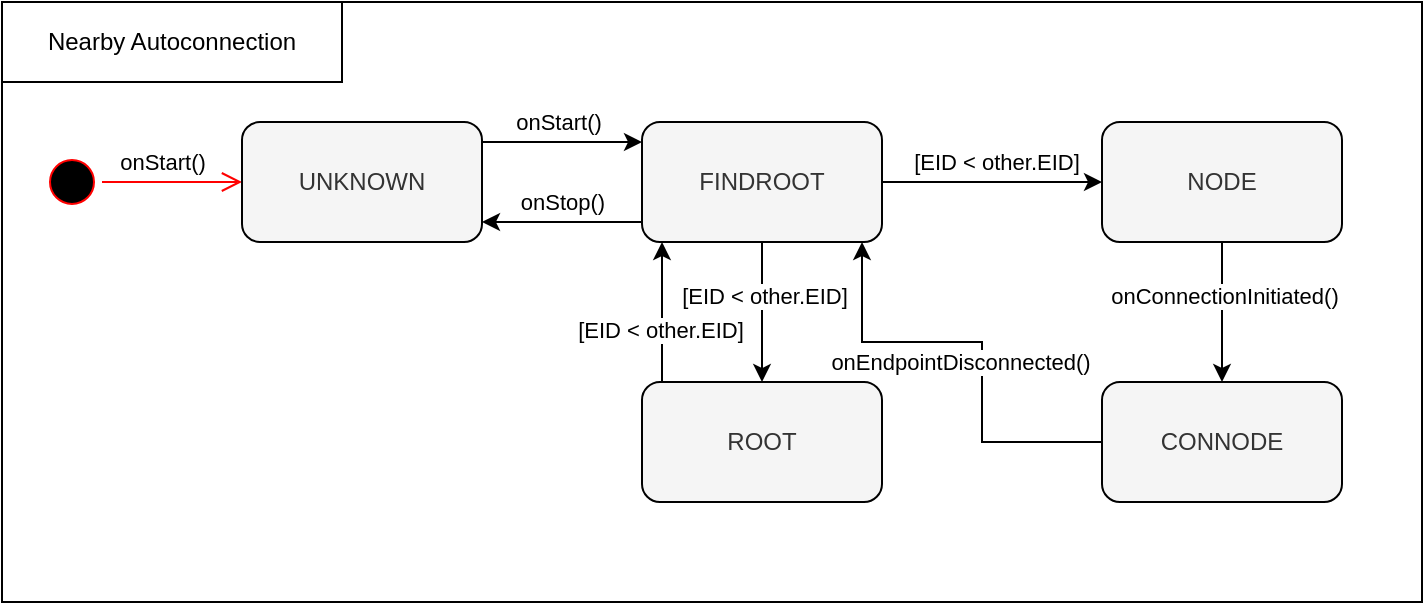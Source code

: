 <mxfile version="12.9.14" type="device"><diagram id="bkNtbgw-pB73ooKOSIEp" name="Page-1"><mxGraphModel dx="981" dy="548" grid="1" gridSize="10" guides="1" tooltips="1" connect="1" arrows="1" fold="1" page="1" pageScale="1" pageWidth="827" pageHeight="1169" math="0" shadow="0"><root><mxCell id="0"/><mxCell id="1" parent="0"/><mxCell id="0CwGnv2l11QEuM8hQerd-12" value="" style="rounded=0;whiteSpace=wrap;html=1;strokeColor=#000000;fillColor=#FFFFFF;" vertex="1" parent="1"><mxGeometry x="70" y="260" width="710" height="300" as="geometry"/></mxCell><mxCell id="0CwGnv2l11QEuM8hQerd-13" style="edgeStyle=orthogonalEdgeStyle;rounded=0;orthogonalLoop=1;jettySize=auto;html=1;" edge="1" parent="1" source="0CwGnv2l11QEuM8hQerd-1" target="0CwGnv2l11QEuM8hQerd-7"><mxGeometry relative="1" as="geometry"/></mxCell><mxCell id="0CwGnv2l11QEuM8hQerd-27" value="[EID &amp;lt; other.EID]" style="edgeLabel;html=1;align=center;verticalAlign=middle;resizable=0;points=[];" vertex="1" connectable="0" parent="0CwGnv2l11QEuM8hQerd-13"><mxGeometry x="0.298" y="1" relative="1" as="geometry"><mxPoint x="-14.48" y="-9" as="offset"/></mxGeometry></mxCell><mxCell id="0CwGnv2l11QEuM8hQerd-21" style="edgeStyle=orthogonalEdgeStyle;rounded=0;orthogonalLoop=1;jettySize=auto;html=1;" edge="1" parent="1" source="0CwGnv2l11QEuM8hQerd-1" target="0CwGnv2l11QEuM8hQerd-8"><mxGeometry relative="1" as="geometry"><Array as="points"><mxPoint x="450" y="440"/><mxPoint x="450" y="440"/></Array></mxGeometry></mxCell><mxCell id="0CwGnv2l11QEuM8hQerd-38" value="[EID &amp;lt; other.EID]" style="edgeLabel;html=1;align=center;verticalAlign=middle;resizable=0;points=[];" vertex="1" connectable="0" parent="0CwGnv2l11QEuM8hQerd-21"><mxGeometry x="-0.243" y="1" relative="1" as="geometry"><mxPoint as="offset"/></mxGeometry></mxCell><mxCell id="0CwGnv2l11QEuM8hQerd-41" style="edgeStyle=orthogonalEdgeStyle;rounded=0;orthogonalLoop=1;jettySize=auto;html=1;" edge="1" parent="1" source="0CwGnv2l11QEuM8hQerd-1" target="0CwGnv2l11QEuM8hQerd-29"><mxGeometry relative="1" as="geometry"><Array as="points"><mxPoint x="360" y="370"/><mxPoint x="360" y="370"/></Array></mxGeometry></mxCell><mxCell id="0CwGnv2l11QEuM8hQerd-42" value="onStop()" style="edgeLabel;html=1;align=center;verticalAlign=middle;resizable=0;points=[];" vertex="1" connectable="0" parent="0CwGnv2l11QEuM8hQerd-41"><mxGeometry x="0.275" y="-1" relative="1" as="geometry"><mxPoint x="11.03" y="-9" as="offset"/></mxGeometry></mxCell><mxCell id="0CwGnv2l11QEuM8hQerd-1" value="FINDROOT" style="rounded=1;whiteSpace=wrap;html=1;fillColor=#f5f5f5;strokeColor=#000000;fontColor=#333333;" vertex="1" parent="1"><mxGeometry x="390" y="320" width="120" height="60" as="geometry"/></mxCell><mxCell id="0CwGnv2l11QEuM8hQerd-14" style="edgeStyle=orthogonalEdgeStyle;rounded=0;orthogonalLoop=1;jettySize=auto;html=1;entryX=0.5;entryY=0;entryDx=0;entryDy=0;" edge="1" parent="1" source="0CwGnv2l11QEuM8hQerd-7" target="0CwGnv2l11QEuM8hQerd-9"><mxGeometry relative="1" as="geometry"/></mxCell><mxCell id="0CwGnv2l11QEuM8hQerd-36" value="onConnectionInitiated()" style="edgeLabel;html=1;align=center;verticalAlign=middle;resizable=0;points=[];" vertex="1" connectable="0" parent="0CwGnv2l11QEuM8hQerd-14"><mxGeometry x="-0.224" y="1" relative="1" as="geometry"><mxPoint as="offset"/></mxGeometry></mxCell><mxCell id="0CwGnv2l11QEuM8hQerd-7" value="NODE" style="rounded=1;whiteSpace=wrap;html=1;fillColor=#f5f5f5;strokeColor=#000000;fontColor=#333333;" vertex="1" parent="1"><mxGeometry x="620" y="320" width="120" height="60" as="geometry"/></mxCell><mxCell id="0CwGnv2l11QEuM8hQerd-22" style="edgeStyle=orthogonalEdgeStyle;rounded=0;orthogonalLoop=1;jettySize=auto;html=1;" edge="1" parent="1" source="0CwGnv2l11QEuM8hQerd-8" target="0CwGnv2l11QEuM8hQerd-1"><mxGeometry relative="1" as="geometry"><Array as="points"><mxPoint x="400" y="440"/><mxPoint x="400" y="440"/></Array></mxGeometry></mxCell><mxCell id="0CwGnv2l11QEuM8hQerd-39" value="[EID &amp;lt; other.EID]" style="edgeLabel;html=1;align=center;verticalAlign=middle;resizable=0;points=[];" vertex="1" connectable="0" parent="0CwGnv2l11QEuM8hQerd-22"><mxGeometry x="0.143" y="14" relative="1" as="geometry"><mxPoint x="13" y="14" as="offset"/></mxGeometry></mxCell><mxCell id="0CwGnv2l11QEuM8hQerd-8" value="ROOT" style="rounded=1;whiteSpace=wrap;html=1;fillColor=#f5f5f5;strokeColor=#000000;fontColor=#333333;" vertex="1" parent="1"><mxGeometry x="390" y="450" width="120" height="60" as="geometry"/></mxCell><mxCell id="0CwGnv2l11QEuM8hQerd-32" style="edgeStyle=orthogonalEdgeStyle;rounded=0;orthogonalLoop=1;jettySize=auto;html=1;" edge="1" parent="1" source="0CwGnv2l11QEuM8hQerd-9" target="0CwGnv2l11QEuM8hQerd-1"><mxGeometry relative="1" as="geometry"><Array as="points"><mxPoint x="560" y="480"/><mxPoint x="560" y="430"/><mxPoint x="500" y="430"/></Array></mxGeometry></mxCell><mxCell id="0CwGnv2l11QEuM8hQerd-40" value="onEndpointDisconnected()" style="edgeLabel;html=1;align=center;verticalAlign=middle;resizable=0;points=[];" vertex="1" connectable="0" parent="0CwGnv2l11QEuM8hQerd-32"><mxGeometry x="0.103" y="-1" relative="1" as="geometry"><mxPoint y="11" as="offset"/></mxGeometry></mxCell><mxCell id="0CwGnv2l11QEuM8hQerd-9" value="CONNODE" style="rounded=1;whiteSpace=wrap;html=1;fillColor=#f5f5f5;strokeColor=#000000;fontColor=#333333;" vertex="1" parent="1"><mxGeometry x="620" y="450" width="120" height="60" as="geometry"/></mxCell><mxCell id="0CwGnv2l11QEuM8hQerd-24" value="" style="ellipse;html=1;shape=startState;fillColor=#000000;strokeColor=#ff0000;" vertex="1" parent="1"><mxGeometry x="90" y="335" width="30" height="30" as="geometry"/></mxCell><mxCell id="0CwGnv2l11QEuM8hQerd-25" value="" style="edgeStyle=orthogonalEdgeStyle;html=1;verticalAlign=bottom;endArrow=open;endSize=8;strokeColor=#ff0000;" edge="1" source="0CwGnv2l11QEuM8hQerd-24" parent="1"><mxGeometry relative="1" as="geometry"><mxPoint x="190" y="350" as="targetPoint"/></mxGeometry></mxCell><mxCell id="0CwGnv2l11QEuM8hQerd-26" value="onStart()" style="edgeLabel;html=1;align=center;verticalAlign=middle;resizable=0;points=[];" vertex="1" connectable="0" parent="0CwGnv2l11QEuM8hQerd-25"><mxGeometry x="-0.746" y="-1" relative="1" as="geometry"><mxPoint x="21.03" y="-11" as="offset"/></mxGeometry></mxCell><mxCell id="0CwGnv2l11QEuM8hQerd-28" value="Nearby Autoconnection" style="rounded=0;whiteSpace=wrap;html=1;strokeColor=#000000;fillColor=#FFFFFF;" vertex="1" parent="1"><mxGeometry x="70" y="260" width="170" height="40" as="geometry"/></mxCell><mxCell id="0CwGnv2l11QEuM8hQerd-30" style="edgeStyle=orthogonalEdgeStyle;rounded=0;orthogonalLoop=1;jettySize=auto;html=1;" edge="1" parent="1" source="0CwGnv2l11QEuM8hQerd-29" target="0CwGnv2l11QEuM8hQerd-1"><mxGeometry relative="1" as="geometry"><Array as="points"><mxPoint x="360" y="330"/><mxPoint x="360" y="330"/></Array></mxGeometry></mxCell><mxCell id="0CwGnv2l11QEuM8hQerd-35" value="onStart()" style="edgeLabel;html=1;align=center;verticalAlign=middle;resizable=0;points=[];" vertex="1" connectable="0" parent="0CwGnv2l11QEuM8hQerd-30"><mxGeometry x="-0.267" y="3" relative="1" as="geometry"><mxPoint x="7.93" y="-7" as="offset"/></mxGeometry></mxCell><mxCell id="0CwGnv2l11QEuM8hQerd-29" value="UNKNOWN" style="rounded=1;whiteSpace=wrap;html=1;fillColor=#f5f5f5;strokeColor=#000000;fontColor=#333333;" vertex="1" parent="1"><mxGeometry x="190" y="320" width="120" height="60" as="geometry"/></mxCell></root></mxGraphModel></diagram></mxfile>